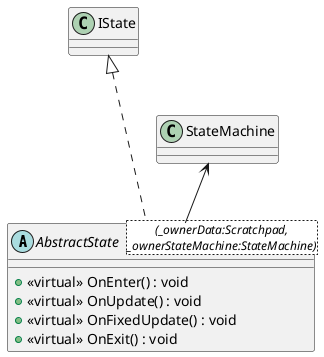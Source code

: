@startuml
abstract class AbstractState<(_ownerData:Scratchpad,\n_ownerStateMachine:StateMachine)> {
    + <<virtual>> OnEnter() : void
    + <<virtual>> OnUpdate() : void
    + <<virtual>> OnFixedUpdate() : void
    + <<virtual>> OnExit() : void
}
IState <|... AbstractState
StateMachine <-- AbstractState
@enduml
